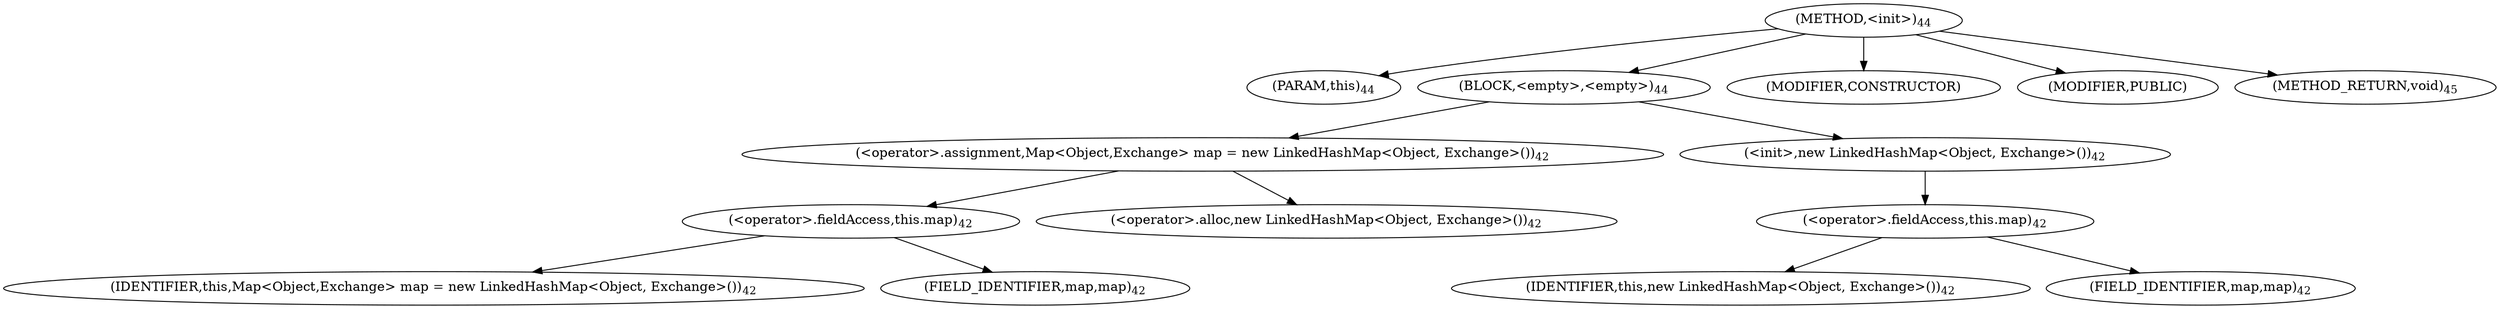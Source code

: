 digraph "&lt;init&gt;" {  
"52" [label = <(METHOD,&lt;init&gt;)<SUB>44</SUB>> ]
"53" [label = <(PARAM,this)<SUB>44</SUB>> ]
"54" [label = <(BLOCK,&lt;empty&gt;,&lt;empty&gt;)<SUB>44</SUB>> ]
"55" [label = <(&lt;operator&gt;.assignment,Map&lt;Object,Exchange&gt; map = new LinkedHashMap&lt;Object, Exchange&gt;())<SUB>42</SUB>> ]
"56" [label = <(&lt;operator&gt;.fieldAccess,this.map)<SUB>42</SUB>> ]
"57" [label = <(IDENTIFIER,this,Map&lt;Object,Exchange&gt; map = new LinkedHashMap&lt;Object, Exchange&gt;())<SUB>42</SUB>> ]
"58" [label = <(FIELD_IDENTIFIER,map,map)<SUB>42</SUB>> ]
"59" [label = <(&lt;operator&gt;.alloc,new LinkedHashMap&lt;Object, Exchange&gt;())<SUB>42</SUB>> ]
"60" [label = <(&lt;init&gt;,new LinkedHashMap&lt;Object, Exchange&gt;())<SUB>42</SUB>> ]
"61" [label = <(&lt;operator&gt;.fieldAccess,this.map)<SUB>42</SUB>> ]
"62" [label = <(IDENTIFIER,this,new LinkedHashMap&lt;Object, Exchange&gt;())<SUB>42</SUB>> ]
"63" [label = <(FIELD_IDENTIFIER,map,map)<SUB>42</SUB>> ]
"64" [label = <(MODIFIER,CONSTRUCTOR)> ]
"65" [label = <(MODIFIER,PUBLIC)> ]
"66" [label = <(METHOD_RETURN,void)<SUB>45</SUB>> ]
  "52" -> "53" 
  "52" -> "54" 
  "52" -> "64" 
  "52" -> "65" 
  "52" -> "66" 
  "54" -> "55" 
  "54" -> "60" 
  "55" -> "56" 
  "55" -> "59" 
  "56" -> "57" 
  "56" -> "58" 
  "60" -> "61" 
  "61" -> "62" 
  "61" -> "63" 
}
